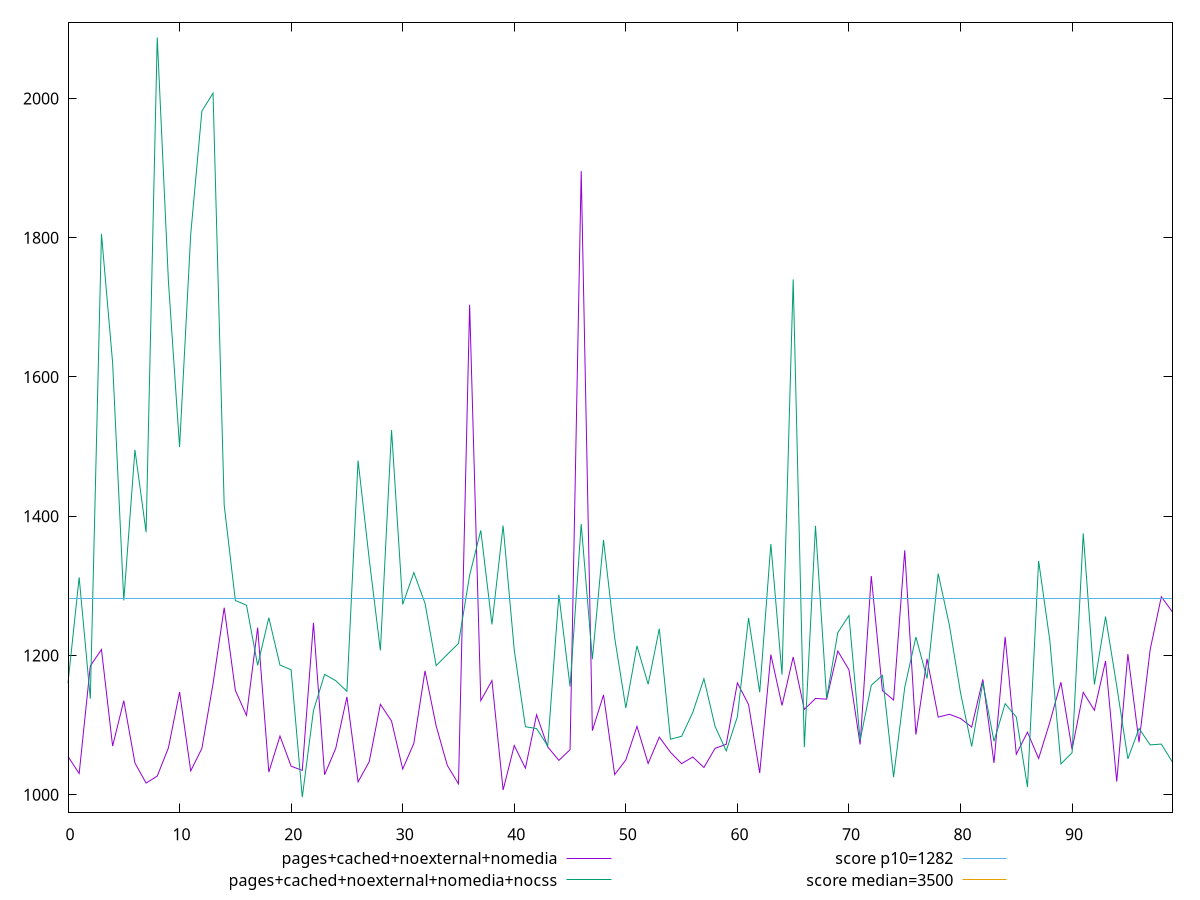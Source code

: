 reset

$pagesCachedNoexternalNomedia <<EOF
0 1054.8560000000007
1 1030.3320000000006
2 1184.8480000000006
3 1208.5000000000002
4 1069.7400000000007
5 1134.9800000000002
6 1045.3480000000004
7 1016.6000000000009
8 1026.6720000000005
9 1067.152000000001
10 1147.500000000001
11 1034.1360000000004
12 1066.4440000000002
13 1159.228
14 1268.5519999999992
15 1149.7839999999987
16 1113.7960000000005
17 1239.8759999999993
18 1032.4080000000006
19 1084.1920000000007
20 1040.7400000000002
21 1034.9200000000008
22 1246.7680000000007
23 1028.5800000000002
24 1066.5480000000007
25 1140.4720000000007
26 1018.2680000000009
27 1047.3080000000007
28 1129.7280000000005
29 1105.7280000000003
30 1036.724000000001
31 1073.6960000000004
32 1177.8999999999999
33 1098.6800000000005
34 1041.9240000000004
35 1015.4560000000005
36 1703.8959999999981
37 1135.0440000000008
38 1163.8440000000003
39 1006.6480000000005
40 1070.5480000000005
41 1038.0160000000005
42 1114.7720000000004
43 1068.532
44 1049.2560000000008
45 1064.5680000000007
46 1895.8159999999993
47 1091.9200000000005
48 1143.2960000000005
49 1028.7800000000007
50 1049.836000000001
51 1098.0080000000005
52 1044.7320000000009
53 1082.6760000000006
54 1060.9760000000003
55 1044.4960000000005
56 1054.0840000000005
57 1038.9960000000008
58 1066.5760000000005
59 1072.3000000000006
60 1160.46
61 1129.5160000000005
62 1030.9880000000005
63 1201.1519999999978
64 1128.0800000000002
65 1197.727999999999
66 1122.4199999999994
67 1138.164000000001
68 1137.1999999999998
69 1206.3520000000003
70 1179.3880000000004
71 1072.0600000000004
72 1314.0160000000003
73 1149.4000000000005
74 1135.8960000000004
75 1351.0159999999994
76 1086.212
77 1195.08
78 1111.3360000000007
79 1115.4400000000007
80 1109.4960000000005
81 1097.0600000000004
82 1165.5400000000002
83 1045.5720000000006
84 1226.7240000000004
85 1058.0600000000006
86 1089.6880000000008
87 1051.8880000000008
88 1103.7240000000004
89 1161.5039999999992
90 1065.0560000000003
91 1146.8640000000007
92 1121.1840000000009
93 1191.9640000000006
94 1018.7280000000004
95 1201.936
96 1075.228000000001
97 1208.5880000000002
98 1284.2840000000006
99 1262.2599999999982
EOF

$pagesCachedNoexternalNomediaNocss <<EOF
0 1160.392
1 1312.1440000000005
2 1137.8560000000004
3 1805.5559999999987
4 1620.279999999999
5 1279.0199999999993
6 1495.2719999999986
7 1377.0119999999988
8 2087.7359999999994
9 1737.7600000000002
10 1499.352
11 1804.9639999999988
12 1981.9839999999992
13 2007.8439999999996
14 1415.9199999999987
15 1278.9199999999992
16 1272.0759999999996
17 1185.6960000000001
18 1254.203999999999
19 1186.124
20 1179.3480000000004
21 996.3920000000005
22 1120.6160000000004
23 1172.7640000000006
24 1163.663999999999
25 1148.4719999999998
26 1479.8599999999994
27 1338.3600000000006
28 1207.1399999999996
29 1523.7479999999996
30 1273.2719999999993
31 1319.0400000000006
32 1274.8999999999985
33 1185.331999999999
34 1201.4720000000007
35 1217.1839999999997
36 1315.1759999999988
37 1379.6639999999995
38 1244.5599999999988
39 1386.4319999999984
40 1207.543999999998
41 1097.5559999999996
42 1094.88
43 1069.9880000000007
44 1287.076
45 1155.2640000000006
46 1388.7479999999991
47 1194.5080000000003
48 1365.9439999999981
49 1225.2800000000004
50 1124.5840000000007
51 1213.66
52 1158.5160000000003
53 1238.3679999999993
54 1079.5960000000005
55 1083.832
56 1118.1120000000005
57 1166.5000000000002
58 1098.0200000000004
59 1062.8760000000002
60 1111.884
61 1253.831999999999
62 1147.1080000000006
63 1360.019999999998
64 1172.4120000000007
65 1740.2119999999989
66 1068.2560000000005
67 1386.1479999999995
68 1138.104
69 1232.756000000001
70 1257.3160000000003
71 1078.188
72 1157.0400000000002
73 1171.4000000000003
74 1025.0680000000002
75 1154.056
76 1226.4759999999992
77 1166.9679999999987
78 1317.5600000000004
79 1243.4159999999995
80 1146.3720000000008
81 1069.2680000000007
82 1161.1119999999999
83 1076.64
84 1130.6640000000002
85 1111.5320000000006
86 1010.9160000000004
87 1335.8439999999994
88 1221.9720000000002
89 1044.1400000000006
90 1060.3120000000008
91 1375.2519999999984
92 1158.1519999999991
93 1255.7399999999989
94 1156.2800000000004
95 1051.4080000000006
96 1095.028000000001
97 1071.4640000000009
98 1072.64
99 1046.5960000000011
EOF

set key outside below
set xrange [0:99]
set yrange [974.5651200000005:2109.5628799999995]
set trange [974.5651200000005:2109.5628799999995]
set terminal svg size 640, 520 enhanced background rgb 'white'
set output "reprap/bootup-time/comparison/line/3_vs_4.svg"

plot $pagesCachedNoexternalNomedia title "pages+cached+noexternal+nomedia" with line, \
     $pagesCachedNoexternalNomediaNocss title "pages+cached+noexternal+nomedia+nocss" with line, \
     1282 title "score p10=1282", \
     3500 title "score median=3500"

reset
